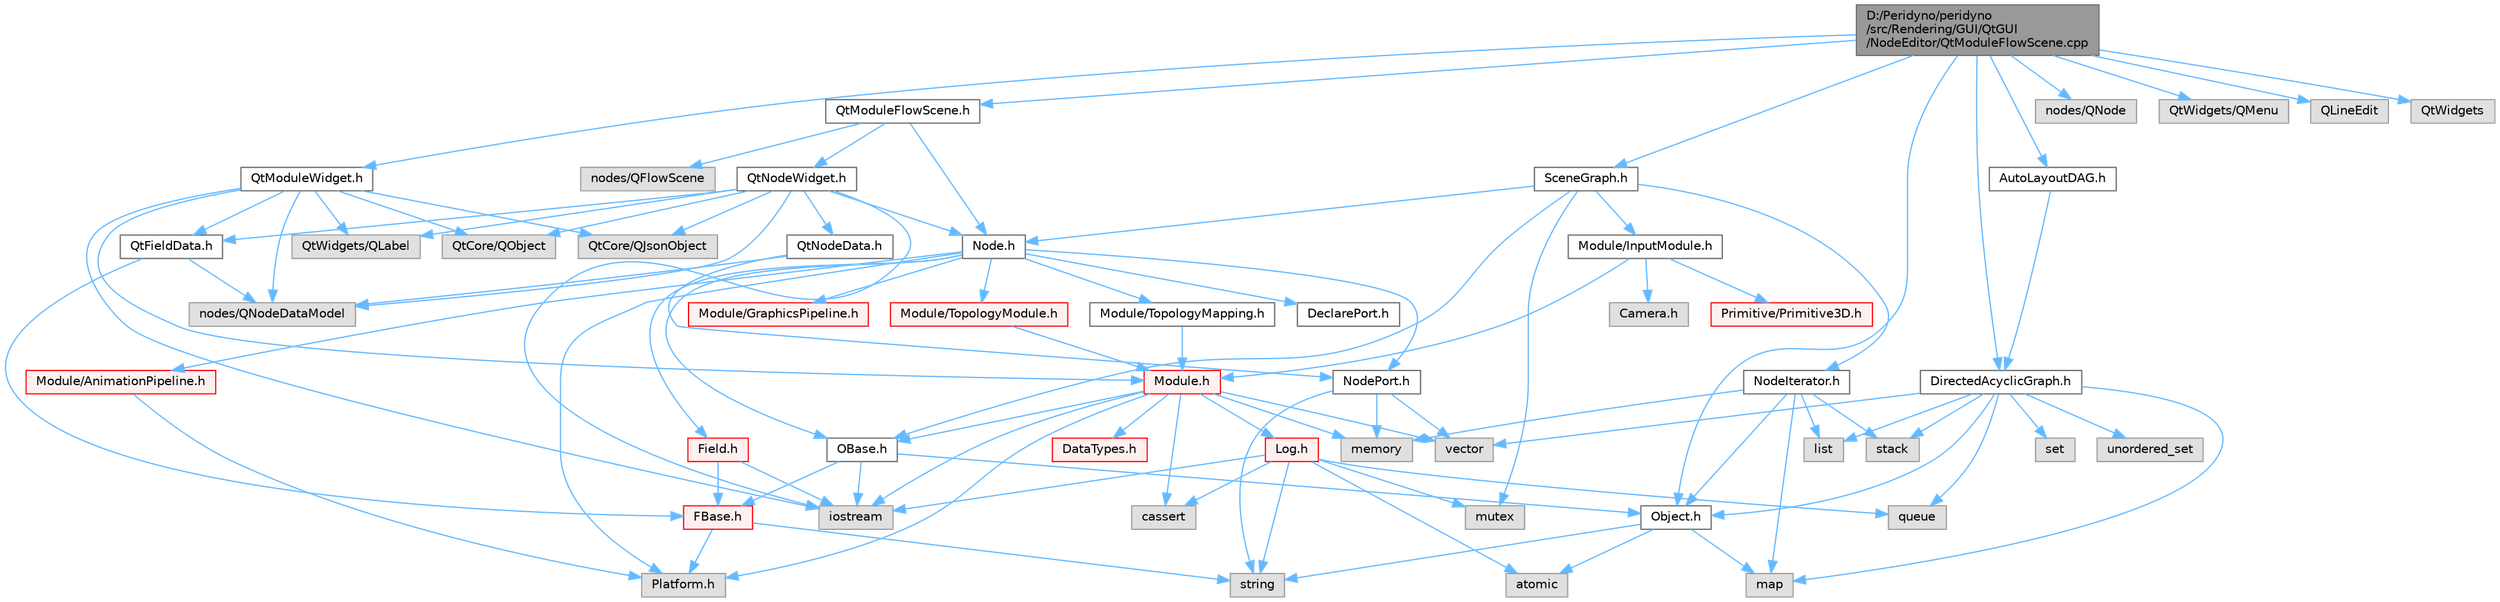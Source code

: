 digraph "D:/Peridyno/peridyno/src/Rendering/GUI/QtGUI/NodeEditor/QtModuleFlowScene.cpp"
{
 // LATEX_PDF_SIZE
  bgcolor="transparent";
  edge [fontname=Helvetica,fontsize=10,labelfontname=Helvetica,labelfontsize=10];
  node [fontname=Helvetica,fontsize=10,shape=box,height=0.2,width=0.4];
  Node1 [id="Node000001",label="D:/Peridyno/peridyno\l/src/Rendering/GUI/QtGUI\l/NodeEditor/QtModuleFlowScene.cpp",height=0.2,width=0.4,color="gray40", fillcolor="grey60", style="filled", fontcolor="black",tooltip=" "];
  Node1 -> Node2 [id="edge1_Node000001_Node000002",color="steelblue1",style="solid",tooltip=" "];
  Node2 [id="Node000002",label="QtModuleFlowScene.h",height=0.2,width=0.4,color="grey40", fillcolor="white", style="filled",URL="$_qt_module_flow_scene_8h.html",tooltip=" "];
  Node2 -> Node3 [id="edge2_Node000002_Node000003",color="steelblue1",style="solid",tooltip=" "];
  Node3 [id="Node000003",label="nodes/QFlowScene",height=0.2,width=0.4,color="grey60", fillcolor="#E0E0E0", style="filled",tooltip=" "];
  Node2 -> Node4 [id="edge3_Node000002_Node000004",color="steelblue1",style="solid",tooltip=" "];
  Node4 [id="Node000004",label="Node.h",height=0.2,width=0.4,color="grey40", fillcolor="white", style="filled",URL="$_node_8h.html",tooltip=" "];
  Node4 -> Node5 [id="edge4_Node000004_Node000005",color="steelblue1",style="solid",tooltip=" "];
  Node5 [id="Node000005",label="OBase.h",height=0.2,width=0.4,color="grey40", fillcolor="white", style="filled",URL="$_o_base_8h.html",tooltip=" "];
  Node5 -> Node6 [id="edge5_Node000005_Node000006",color="steelblue1",style="solid",tooltip=" "];
  Node6 [id="Node000006",label="iostream",height=0.2,width=0.4,color="grey60", fillcolor="#E0E0E0", style="filled",tooltip=" "];
  Node5 -> Node7 [id="edge6_Node000005_Node000007",color="steelblue1",style="solid",tooltip=" "];
  Node7 [id="Node000007",label="FBase.h",height=0.2,width=0.4,color="red", fillcolor="#FFF0F0", style="filled",URL="$_f_base_8h.html",tooltip=" "];
  Node7 -> Node8 [id="edge7_Node000007_Node000008",color="steelblue1",style="solid",tooltip=" "];
  Node8 [id="Node000008",label="Platform.h",height=0.2,width=0.4,color="grey60", fillcolor="#E0E0E0", style="filled",tooltip=" "];
  Node7 -> Node11 [id="edge8_Node000007_Node000011",color="steelblue1",style="solid",tooltip=" "];
  Node11 [id="Node000011",label="string",height=0.2,width=0.4,color="grey60", fillcolor="#E0E0E0", style="filled",tooltip=" "];
  Node5 -> Node14 [id="edge9_Node000005_Node000014",color="steelblue1",style="solid",tooltip=" "];
  Node14 [id="Node000014",label="Object.h",height=0.2,width=0.4,color="grey40", fillcolor="white", style="filled",URL="$_object_8h.html",tooltip=" "];
  Node14 -> Node11 [id="edge10_Node000014_Node000011",color="steelblue1",style="solid",tooltip=" "];
  Node14 -> Node15 [id="edge11_Node000014_Node000015",color="steelblue1",style="solid",tooltip=" "];
  Node15 [id="Node000015",label="atomic",height=0.2,width=0.4,color="grey60", fillcolor="#E0E0E0", style="filled",tooltip=" "];
  Node14 -> Node16 [id="edge12_Node000014_Node000016",color="steelblue1",style="solid",tooltip=" "];
  Node16 [id="Node000016",label="map",height=0.2,width=0.4,color="grey60", fillcolor="#E0E0E0", style="filled",tooltip=" "];
  Node4 -> Node17 [id="edge13_Node000004_Node000017",color="steelblue1",style="solid",tooltip=" "];
  Node17 [id="Node000017",label="Field.h",height=0.2,width=0.4,color="red", fillcolor="#FFF0F0", style="filled",URL="$_field_8h.html",tooltip=" "];
  Node17 -> Node6 [id="edge14_Node000017_Node000006",color="steelblue1",style="solid",tooltip=" "];
  Node17 -> Node7 [id="edge15_Node000017_Node000007",color="steelblue1",style="solid",tooltip=" "];
  Node4 -> Node8 [id="edge16_Node000004_Node000008",color="steelblue1",style="solid",tooltip=" "];
  Node4 -> Node70 [id="edge17_Node000004_Node000070",color="steelblue1",style="solid",tooltip=" "];
  Node70 [id="Node000070",label="DeclarePort.h",height=0.2,width=0.4,color="grey40", fillcolor="white", style="filled",URL="$_declare_port_8h.html",tooltip=" "];
  Node4 -> Node71 [id="edge18_Node000004_Node000071",color="steelblue1",style="solid",tooltip=" "];
  Node71 [id="Node000071",label="NodePort.h",height=0.2,width=0.4,color="grey40", fillcolor="white", style="filled",URL="$_node_port_8h.html",tooltip=" "];
  Node71 -> Node11 [id="edge19_Node000071_Node000011",color="steelblue1",style="solid",tooltip=" "];
  Node71 -> Node22 [id="edge20_Node000071_Node000022",color="steelblue1",style="solid",tooltip=" "];
  Node22 [id="Node000022",label="vector",height=0.2,width=0.4,color="grey60", fillcolor="#E0E0E0", style="filled",tooltip=" "];
  Node71 -> Node24 [id="edge21_Node000071_Node000024",color="steelblue1",style="solid",tooltip=" "];
  Node24 [id="Node000024",label="memory",height=0.2,width=0.4,color="grey60", fillcolor="#E0E0E0", style="filled",tooltip=" "];
  Node4 -> Node72 [id="edge22_Node000004_Node000072",color="steelblue1",style="solid",tooltip=" "];
  Node72 [id="Node000072",label="Module/TopologyModule.h",height=0.2,width=0.4,color="red", fillcolor="#FFF0F0", style="filled",URL="$_topology_module_8h.html",tooltip=" "];
  Node72 -> Node73 [id="edge23_Node000072_Node000073",color="steelblue1",style="solid",tooltip=" "];
  Node73 [id="Node000073",label="Module.h",height=0.2,width=0.4,color="red", fillcolor="#FFF0F0", style="filled",URL="$_module_8h.html",tooltip=" "];
  Node73 -> Node8 [id="edge24_Node000073_Node000008",color="steelblue1",style="solid",tooltip=" "];
  Node73 -> Node24 [id="edge25_Node000073_Node000024",color="steelblue1",style="solid",tooltip=" "];
  Node73 -> Node22 [id="edge26_Node000073_Node000022",color="steelblue1",style="solid",tooltip=" "];
  Node73 -> Node21 [id="edge27_Node000073_Node000021",color="steelblue1",style="solid",tooltip=" "];
  Node21 [id="Node000021",label="cassert",height=0.2,width=0.4,color="grey60", fillcolor="#E0E0E0", style="filled",tooltip=" "];
  Node73 -> Node6 [id="edge28_Node000073_Node000006",color="steelblue1",style="solid",tooltip=" "];
  Node73 -> Node5 [id="edge29_Node000073_Node000005",color="steelblue1",style="solid",tooltip=" "];
  Node73 -> Node74 [id="edge30_Node000073_Node000074",color="steelblue1",style="solid",tooltip=" "];
  Node74 [id="Node000074",label="Log.h",height=0.2,width=0.4,color="red", fillcolor="#FFF0F0", style="filled",URL="$_log_8h.html",tooltip=" "];
  Node74 -> Node75 [id="edge31_Node000074_Node000075",color="steelblue1",style="solid",tooltip=" "];
  Node75 [id="Node000075",label="mutex",height=0.2,width=0.4,color="grey60", fillcolor="#E0E0E0", style="filled",tooltip=" "];
  Node74 -> Node11 [id="edge32_Node000074_Node000011",color="steelblue1",style="solid",tooltip=" "];
  Node74 -> Node6 [id="edge33_Node000074_Node000006",color="steelblue1",style="solid",tooltip=" "];
  Node74 -> Node79 [id="edge34_Node000074_Node000079",color="steelblue1",style="solid",tooltip=" "];
  Node79 [id="Node000079",label="queue",height=0.2,width=0.4,color="grey60", fillcolor="#E0E0E0", style="filled",tooltip=" "];
  Node74 -> Node21 [id="edge35_Node000074_Node000021",color="steelblue1",style="solid",tooltip=" "];
  Node74 -> Node15 [id="edge36_Node000074_Node000015",color="steelblue1",style="solid",tooltip=" "];
  Node73 -> Node83 [id="edge37_Node000073_Node000083",color="steelblue1",style="solid",tooltip=" "];
  Node83 [id="Node000083",label="DataTypes.h",height=0.2,width=0.4,color="red", fillcolor="#FFF0F0", style="filled",URL="$_data_types_8h.html",tooltip=" "];
  Node4 -> Node93 [id="edge38_Node000004_Node000093",color="steelblue1",style="solid",tooltip=" "];
  Node93 [id="Node000093",label="Module/TopologyMapping.h",height=0.2,width=0.4,color="grey40", fillcolor="white", style="filled",URL="$_topology_mapping_8h.html",tooltip=" "];
  Node93 -> Node73 [id="edge39_Node000093_Node000073",color="steelblue1",style="solid",tooltip=" "];
  Node4 -> Node94 [id="edge40_Node000004_Node000094",color="steelblue1",style="solid",tooltip=" "];
  Node94 [id="Node000094",label="Module/AnimationPipeline.h",height=0.2,width=0.4,color="red", fillcolor="#FFF0F0", style="filled",URL="$_animation_pipeline_8h.html",tooltip=" "];
  Node94 -> Node8 [id="edge41_Node000094_Node000008",color="steelblue1",style="solid",tooltip=" "];
  Node4 -> Node96 [id="edge42_Node000004_Node000096",color="steelblue1",style="solid",tooltip=" "];
  Node96 [id="Node000096",label="Module/GraphicsPipeline.h",height=0.2,width=0.4,color="red", fillcolor="#FFF0F0", style="filled",URL="$_graphics_pipeline_8h.html",tooltip=" "];
  Node2 -> Node97 [id="edge43_Node000002_Node000097",color="steelblue1",style="solid",tooltip=" "];
  Node97 [id="Node000097",label="QtNodeWidget.h",height=0.2,width=0.4,color="grey40", fillcolor="white", style="filled",URL="$_qt_node_widget_8h.html",tooltip=" "];
  Node97 -> Node98 [id="edge44_Node000097_Node000098",color="steelblue1",style="solid",tooltip=" "];
  Node98 [id="Node000098",label="QtCore/QObject",height=0.2,width=0.4,color="grey60", fillcolor="#E0E0E0", style="filled",tooltip=" "];
  Node97 -> Node99 [id="edge45_Node000097_Node000099",color="steelblue1",style="solid",tooltip=" "];
  Node99 [id="Node000099",label="QtCore/QJsonObject",height=0.2,width=0.4,color="grey60", fillcolor="#E0E0E0", style="filled",tooltip=" "];
  Node97 -> Node100 [id="edge46_Node000097_Node000100",color="steelblue1",style="solid",tooltip=" "];
  Node100 [id="Node000100",label="QtWidgets/QLabel",height=0.2,width=0.4,color="grey60", fillcolor="#E0E0E0", style="filled",tooltip=" "];
  Node97 -> Node101 [id="edge47_Node000097_Node000101",color="steelblue1",style="solid",tooltip=" "];
  Node101 [id="Node000101",label="nodes/QNodeDataModel",height=0.2,width=0.4,color="grey60", fillcolor="#E0E0E0", style="filled",tooltip=" "];
  Node97 -> Node4 [id="edge48_Node000097_Node000004",color="steelblue1",style="solid",tooltip=" "];
  Node97 -> Node102 [id="edge49_Node000097_Node000102",color="steelblue1",style="solid",tooltip=" "];
  Node102 [id="Node000102",label="QtNodeData.h",height=0.2,width=0.4,color="grey40", fillcolor="white", style="filled",URL="$_qt_node_data_8h.html",tooltip=" "];
  Node102 -> Node101 [id="edge50_Node000102_Node000101",color="steelblue1",style="solid",tooltip=" "];
  Node102 -> Node71 [id="edge51_Node000102_Node000071",color="steelblue1",style="solid",tooltip=" "];
  Node97 -> Node103 [id="edge52_Node000097_Node000103",color="steelblue1",style="solid",tooltip=" "];
  Node103 [id="Node000103",label="QtFieldData.h",height=0.2,width=0.4,color="grey40", fillcolor="white", style="filled",URL="$_qt_field_data_8h.html",tooltip=" "];
  Node103 -> Node101 [id="edge53_Node000103_Node000101",color="steelblue1",style="solid",tooltip=" "];
  Node103 -> Node7 [id="edge54_Node000103_Node000007",color="steelblue1",style="solid",tooltip=" "];
  Node97 -> Node6 [id="edge55_Node000097_Node000006",color="steelblue1",style="solid",tooltip=" "];
  Node1 -> Node14 [id="edge56_Node000001_Node000014",color="steelblue1",style="solid",tooltip=" "];
  Node1 -> Node104 [id="edge57_Node000001_Node000104",color="steelblue1",style="solid",tooltip=" "];
  Node104 [id="Node000104",label="SceneGraph.h",height=0.2,width=0.4,color="grey40", fillcolor="white", style="filled",URL="$_scene_graph_8h.html",tooltip=" "];
  Node104 -> Node5 [id="edge58_Node000104_Node000005",color="steelblue1",style="solid",tooltip=" "];
  Node104 -> Node4 [id="edge59_Node000104_Node000004",color="steelblue1",style="solid",tooltip=" "];
  Node104 -> Node105 [id="edge60_Node000104_Node000105",color="steelblue1",style="solid",tooltip=" "];
  Node105 [id="Node000105",label="NodeIterator.h",height=0.2,width=0.4,color="grey40", fillcolor="white", style="filled",URL="$_node_iterator_8h.html",tooltip=" "];
  Node105 -> Node106 [id="edge61_Node000105_Node000106",color="steelblue1",style="solid",tooltip=" "];
  Node106 [id="Node000106",label="stack",height=0.2,width=0.4,color="grey60", fillcolor="#E0E0E0", style="filled",tooltip=" "];
  Node105 -> Node107 [id="edge62_Node000105_Node000107",color="steelblue1",style="solid",tooltip=" "];
  Node107 [id="Node000107",label="list",height=0.2,width=0.4,color="grey60", fillcolor="#E0E0E0", style="filled",tooltip=" "];
  Node105 -> Node16 [id="edge63_Node000105_Node000016",color="steelblue1",style="solid",tooltip=" "];
  Node105 -> Node24 [id="edge64_Node000105_Node000024",color="steelblue1",style="solid",tooltip=" "];
  Node105 -> Node14 [id="edge65_Node000105_Node000014",color="steelblue1",style="solid",tooltip=" "];
  Node104 -> Node108 [id="edge66_Node000104_Node000108",color="steelblue1",style="solid",tooltip=" "];
  Node108 [id="Node000108",label="Module/InputModule.h",height=0.2,width=0.4,color="grey40", fillcolor="white", style="filled",URL="$_input_module_8h.html",tooltip=" "];
  Node108 -> Node73 [id="edge67_Node000108_Node000073",color="steelblue1",style="solid",tooltip=" "];
  Node108 -> Node109 [id="edge68_Node000108_Node000109",color="steelblue1",style="solid",tooltip=" "];
  Node109 [id="Node000109",label="Camera.h",height=0.2,width=0.4,color="grey60", fillcolor="#E0E0E0", style="filled",tooltip=" "];
  Node108 -> Node110 [id="edge69_Node000108_Node000110",color="steelblue1",style="solid",tooltip=" "];
  Node110 [id="Node000110",label="Primitive/Primitive3D.h",height=0.2,width=0.4,color="red", fillcolor="#FFF0F0", style="filled",URL="$_primitive3_d_8h.html",tooltip=" "];
  Node104 -> Node75 [id="edge70_Node000104_Node000075",color="steelblue1",style="solid",tooltip=" "];
  Node1 -> Node114 [id="edge71_Node000001_Node000114",color="steelblue1",style="solid",tooltip=" "];
  Node114 [id="Node000114",label="QtModuleWidget.h",height=0.2,width=0.4,color="grey40", fillcolor="white", style="filled",URL="$_qt_module_widget_8h.html",tooltip=" "];
  Node114 -> Node98 [id="edge72_Node000114_Node000098",color="steelblue1",style="solid",tooltip=" "];
  Node114 -> Node99 [id="edge73_Node000114_Node000099",color="steelblue1",style="solid",tooltip=" "];
  Node114 -> Node100 [id="edge74_Node000114_Node000100",color="steelblue1",style="solid",tooltip=" "];
  Node114 -> Node101 [id="edge75_Node000114_Node000101",color="steelblue1",style="solid",tooltip=" "];
  Node114 -> Node103 [id="edge76_Node000114_Node000103",color="steelblue1",style="solid",tooltip=" "];
  Node114 -> Node73 [id="edge77_Node000114_Node000073",color="steelblue1",style="solid",tooltip=" "];
  Node114 -> Node6 [id="edge78_Node000114_Node000006",color="steelblue1",style="solid",tooltip=" "];
  Node1 -> Node115 [id="edge79_Node000001_Node000115",color="steelblue1",style="solid",tooltip=" "];
  Node115 [id="Node000115",label="nodes/QNode",height=0.2,width=0.4,color="grey60", fillcolor="#E0E0E0", style="filled",tooltip=" "];
  Node1 -> Node116 [id="edge80_Node000001_Node000116",color="steelblue1",style="solid",tooltip=" "];
  Node116 [id="Node000116",label="DirectedAcyclicGraph.h",height=0.2,width=0.4,color="grey40", fillcolor="white", style="filled",URL="$_directed_acyclic_graph_8h.html",tooltip=" "];
  Node116 -> Node14 [id="edge81_Node000116_Node000014",color="steelblue1",style="solid",tooltip=" "];
  Node116 -> Node16 [id="edge82_Node000116_Node000016",color="steelblue1",style="solid",tooltip=" "];
  Node116 -> Node107 [id="edge83_Node000116_Node000107",color="steelblue1",style="solid",tooltip=" "];
  Node116 -> Node106 [id="edge84_Node000116_Node000106",color="steelblue1",style="solid",tooltip=" "];
  Node116 -> Node117 [id="edge85_Node000116_Node000117",color="steelblue1",style="solid",tooltip=" "];
  Node117 [id="Node000117",label="set",height=0.2,width=0.4,color="grey60", fillcolor="#E0E0E0", style="filled",tooltip=" "];
  Node116 -> Node22 [id="edge86_Node000116_Node000022",color="steelblue1",style="solid",tooltip=" "];
  Node116 -> Node79 [id="edge87_Node000116_Node000079",color="steelblue1",style="solid",tooltip=" "];
  Node116 -> Node118 [id="edge88_Node000116_Node000118",color="steelblue1",style="solid",tooltip=" "];
  Node118 [id="Node000118",label="unordered_set",height=0.2,width=0.4,color="grey60", fillcolor="#E0E0E0", style="filled",tooltip=" "];
  Node1 -> Node119 [id="edge89_Node000001_Node000119",color="steelblue1",style="solid",tooltip=" "];
  Node119 [id="Node000119",label="AutoLayoutDAG.h",height=0.2,width=0.4,color="grey40", fillcolor="white", style="filled",URL="$_auto_layout_d_a_g_8h.html",tooltip=" "];
  Node119 -> Node116 [id="edge90_Node000119_Node000116",color="steelblue1",style="solid",tooltip=" "];
  Node1 -> Node120 [id="edge91_Node000001_Node000120",color="steelblue1",style="solid",tooltip=" "];
  Node120 [id="Node000120",label="QtWidgets/QMenu",height=0.2,width=0.4,color="grey60", fillcolor="#E0E0E0", style="filled",tooltip=" "];
  Node1 -> Node121 [id="edge92_Node000001_Node000121",color="steelblue1",style="solid",tooltip=" "];
  Node121 [id="Node000121",label="QLineEdit",height=0.2,width=0.4,color="grey60", fillcolor="#E0E0E0", style="filled",tooltip=" "];
  Node1 -> Node122 [id="edge93_Node000001_Node000122",color="steelblue1",style="solid",tooltip=" "];
  Node122 [id="Node000122",label="QtWidgets",height=0.2,width=0.4,color="grey60", fillcolor="#E0E0E0", style="filled",tooltip=" "];
}

